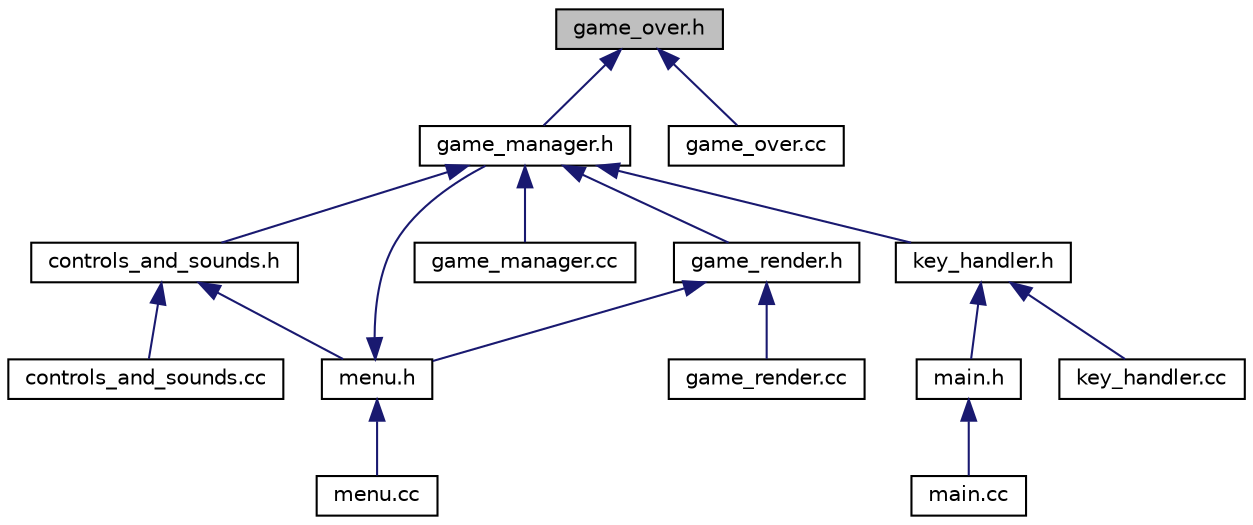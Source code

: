 digraph "game_over.h"
{
  edge [fontname="Helvetica",fontsize="10",labelfontname="Helvetica",labelfontsize="10"];
  node [fontname="Helvetica",fontsize="10",shape=record];
  Node1 [label="game_over.h",height=0.2,width=0.4,color="black", fillcolor="grey75", style="filled", fontcolor="black"];
  Node1 -> Node2 [dir="back",color="midnightblue",fontsize="10",style="solid",fontname="Helvetica"];
  Node2 [label="game_manager.h",height=0.2,width=0.4,color="black", fillcolor="white", style="filled",URL="$game__manager_8h.html"];
  Node2 -> Node3 [dir="back",color="midnightblue",fontsize="10",style="solid",fontname="Helvetica"];
  Node3 [label="controls_and_sounds.h",height=0.2,width=0.4,color="black", fillcolor="white", style="filled",URL="$controls__and__sounds_8h.html"];
  Node3 -> Node4 [dir="back",color="midnightblue",fontsize="10",style="solid",fontname="Helvetica"];
  Node4 [label="controls_and_sounds.cc",height=0.2,width=0.4,color="black", fillcolor="white", style="filled",URL="$controls__and__sounds_8cc.html",tooltip="file that manages audios and game controls. "];
  Node3 -> Node5 [dir="back",color="midnightblue",fontsize="10",style="solid",fontname="Helvetica"];
  Node5 [label="menu.h",height=0.2,width=0.4,color="black", fillcolor="white", style="filled",URL="$menu_8h.html"];
  Node5 -> Node2 [dir="back",color="midnightblue",fontsize="10",style="solid",fontname="Helvetica"];
  Node5 -> Node6 [dir="back",color="midnightblue",fontsize="10",style="solid",fontname="Helvetica"];
  Node6 [label="menu.cc",height=0.2,width=0.4,color="black", fillcolor="white", style="filled",URL="$menu_8cc.html",tooltip="file that handles the menu and the options_menu. "];
  Node2 -> Node7 [dir="back",color="midnightblue",fontsize="10",style="solid",fontname="Helvetica"];
  Node7 [label="game_render.h",height=0.2,width=0.4,color="black", fillcolor="white", style="filled",URL="$game__render_8h.html"];
  Node7 -> Node5 [dir="back",color="midnightblue",fontsize="10",style="solid",fontname="Helvetica"];
  Node7 -> Node8 [dir="back",color="midnightblue",fontsize="10",style="solid",fontname="Helvetica"];
  Node8 [label="game_render.cc",height=0.2,width=0.4,color="black", fillcolor="white", style="filled",URL="$game__render_8cc.html",tooltip="file that includes the main code for the play of the game. "];
  Node2 -> Node9 [dir="back",color="midnightblue",fontsize="10",style="solid",fontname="Helvetica"];
  Node9 [label="game_manager.cc",height=0.2,width=0.4,color="black", fillcolor="white", style="filled",URL="$game__manager_8cc.html",tooltip="file that handles the game state. "];
  Node2 -> Node10 [dir="back",color="midnightblue",fontsize="10",style="solid",fontname="Helvetica"];
  Node10 [label="key_handler.h",height=0.2,width=0.4,color="black", fillcolor="white", style="filled",URL="$key__handler_8h.html"];
  Node10 -> Node11 [dir="back",color="midnightblue",fontsize="10",style="solid",fontname="Helvetica"];
  Node11 [label="key_handler.cc",height=0.2,width=0.4,color="black", fillcolor="white", style="filled",URL="$key__handler_8cc.html",tooltip="file that manages the input from keyboard. "];
  Node10 -> Node12 [dir="back",color="midnightblue",fontsize="10",style="solid",fontname="Helvetica"];
  Node12 [label="main.h",height=0.2,width=0.4,color="black", fillcolor="white", style="filled",URL="$main_8h.html"];
  Node12 -> Node13 [dir="back",color="midnightblue",fontsize="10",style="solid",fontname="Helvetica"];
  Node13 [label="main.cc",height=0.2,width=0.4,color="black", fillcolor="white", style="filled",URL="$main_8cc.html",tooltip="file that holds the main functions of the game. "];
  Node1 -> Node14 [dir="back",color="midnightblue",fontsize="10",style="solid",fontname="Helvetica"];
  Node14 [label="game_over.cc",height=0.2,width=0.4,color="black", fillcolor="white", style="filled",URL="$game__over_8cc.html",tooltip="file that handles the game_over state of the game. "];
}
